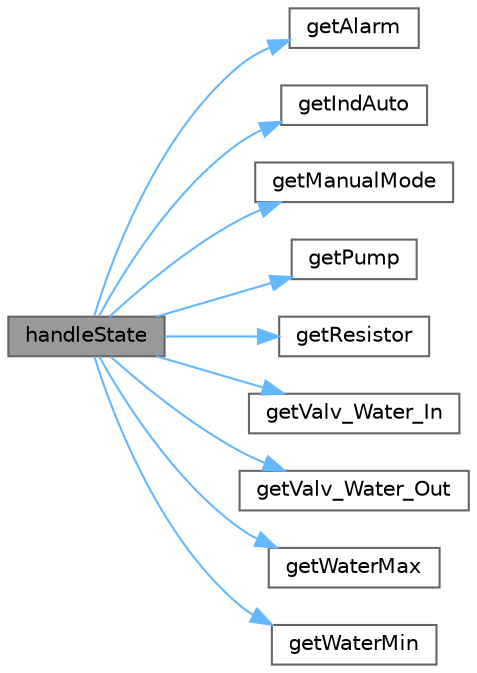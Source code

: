 digraph "handleState"
{
 // LATEX_PDF_SIZE
  bgcolor="transparent";
  edge [fontname=Helvetica,fontsize=10,labelfontname=Helvetica,labelfontsize=10];
  node [fontname=Helvetica,fontsize=10,shape=box,height=0.2,width=0.4];
  rankdir="LR";
  Node1 [id="Node000001",label="handleState",height=0.2,width=0.4,color="gray40", fillcolor="grey60", style="filled", fontcolor="black",tooltip="Handlers for Auto, Pump, WaterOut, Resistor, WaterIn and WaterMax With Response."];
  Node1 -> Node2 [id="edge28_Node000001_Node000002",color="steelblue1",style="solid",tooltip=" "];
  Node2 [id="Node000002",label="getAlarm",height=0.2,width=0.4,color="grey40", fillcolor="white", style="filled",URL="$_o_s___g_p_i_o_8cpp.html#a36575ea4abf90b10ef86ad50f0b9fad0",tooltip="Retorna estado do sensor de agua de minimo."];
  Node1 -> Node3 [id="edge29_Node000001_Node000003",color="steelblue1",style="solid",tooltip=" "];
  Node3 [id="Node000003",label="getIndAuto",height=0.2,width=0.4,color="grey40", fillcolor="white", style="filled",URL="$_o_s___g_p_i_o_8cpp.html#abbca1cc0d29f545e9a39778288a12071",tooltip="Retorna estado do indicador de alarme."];
  Node1 -> Node4 [id="edge30_Node000001_Node000004",color="steelblue1",style="solid",tooltip=" "];
  Node4 [id="Node000004",label="getManualMode",height=0.2,width=0.4,color="grey40", fillcolor="white", style="filled",URL="$_o_s___g_p_i_o_8cpp.html#a20a8e677a695003ed8259fc2e32b6462",tooltip="Retorna estado do interruptor auto."];
  Node1 -> Node5 [id="edge31_Node000001_Node000005",color="steelblue1",style="solid",tooltip=" "];
  Node5 [id="Node000005",label="getPump",height=0.2,width=0.4,color="grey40", fillcolor="white", style="filled",URL="$_o_s___g_p_i_o_8cpp.html#a796c21f2a4c37ce17a1f14d80b54ed66",tooltip="Retorna estado da valvula de vapor."];
  Node1 -> Node6 [id="edge32_Node000001_Node000006",color="steelblue1",style="solid",tooltip=" "];
  Node6 [id="Node000006",label="getResistor",height=0.2,width=0.4,color="grey40", fillcolor="white", style="filled",URL="$_o_s___g_p_i_o_8cpp.html#a56feb35df23b1452f2695b6469042ec2",tooltip="Retorna estado do botao manual."];
  Node1 -> Node7 [id="edge33_Node000001_Node000007",color="steelblue1",style="solid",tooltip=" "];
  Node7 [id="Node000007",label="getValv_Water_In",height=0.2,width=0.4,color="grey40", fillcolor="white", style="filled",URL="$_o_s___g_p_i_o_8cpp.html#a2e1179e338420a43f95be0b8a7ed885d",tooltip="Retorna estado do resistor."];
  Node1 -> Node8 [id="edge34_Node000001_Node000008",color="steelblue1",style="solid",tooltip=" "];
  Node8 [id="Node000008",label="getValv_Water_Out",height=0.2,width=0.4,color="grey40", fillcolor="white", style="filled",URL="$_o_s___g_p_i_o_8cpp.html#a8b22aea595b0457364230c92779ae37a",tooltip="Retorna estado da entrada de agua."];
  Node1 -> Node9 [id="edge35_Node000001_Node000009",color="steelblue1",style="solid",tooltip=" "];
  Node9 [id="Node000009",label="getWaterMax",height=0.2,width=0.4,color="grey40", fillcolor="white", style="filled",URL="$_o_s___g_p_i_o_8cpp.html#a2b0449e42db71938062564c4f643c215",tooltip="Inicia os inputs."];
  Node1 -> Node10 [id="edge36_Node000001_Node000010",color="steelblue1",style="solid",tooltip=" "];
  Node10 [id="Node000010",label="getWaterMin",height=0.2,width=0.4,color="grey40", fillcolor="white", style="filled",URL="$_o_s___g_p_i_o_8cpp.html#a166177fea9ace421d96924d83286abfc",tooltip="Retorna estado do sensor de agua de maximo."];
}
